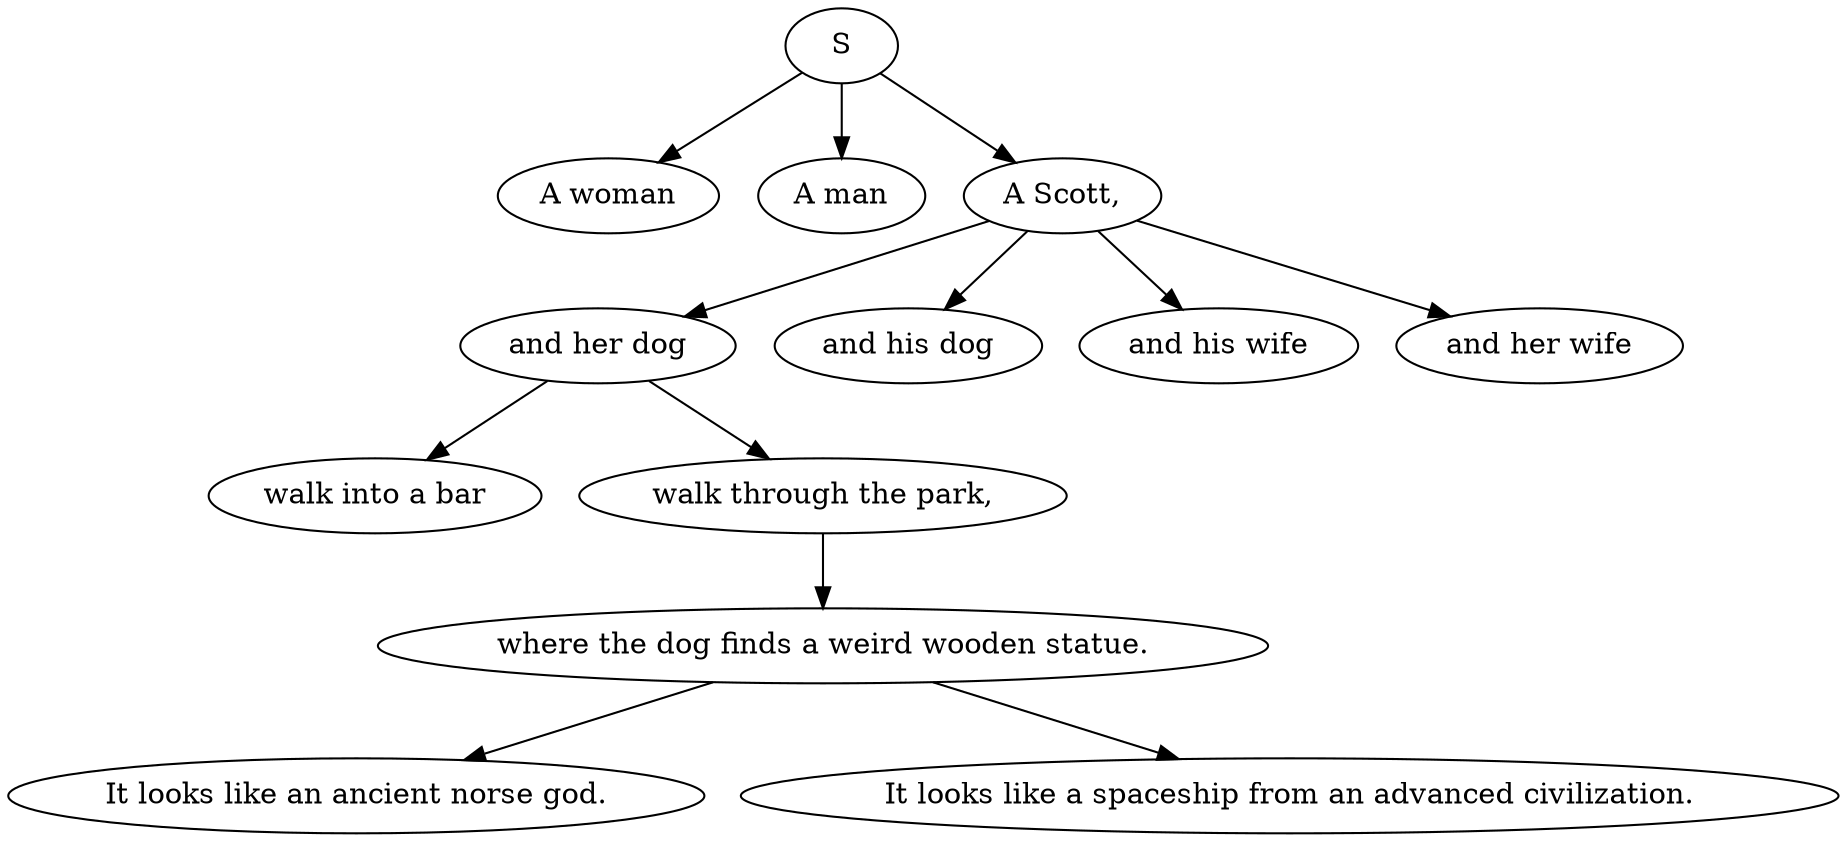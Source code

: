 digraph {
  S -> "A woman";
  S -> "A man";
  S -> "A Scott,";
  "A Scott," -> "and her dog";
  "A Scott," -> "and his dog";
  "A Scott," -> "and his wife";
  "A Scott," -> "and her wife";
  "and her dog" -> "walk into a bar";
  "and her dog" -> "walk through the park,";
  "walk through the park," -> "where the dog finds a weird wooden statue.";
  "where the dog finds a weird wooden statue." -> "It looks like an ancient norse god.";
  "where the dog finds a weird wooden statue." -> "It looks like a spaceship from an advanced civilization.";
}
